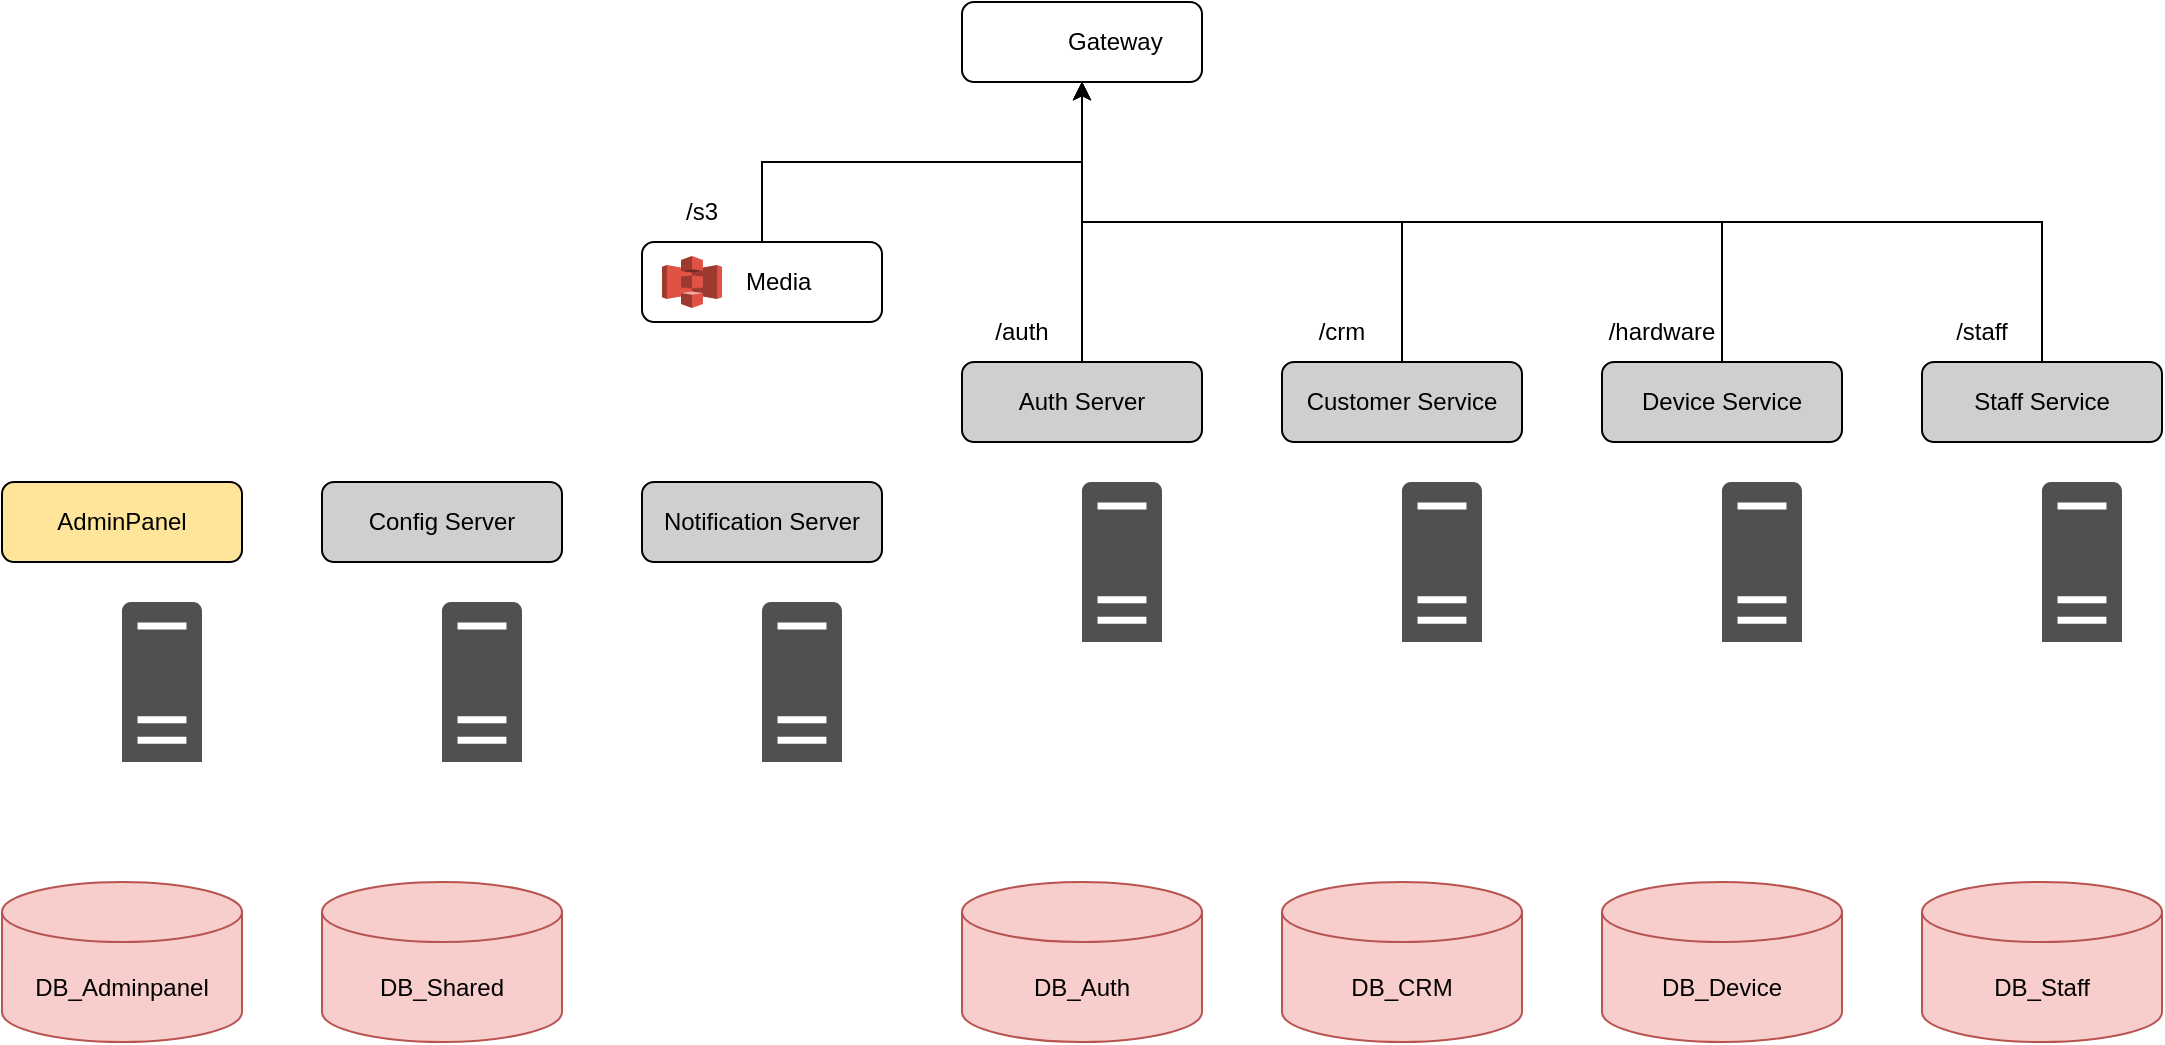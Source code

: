 <mxfile version="24.7.14" pages="3">
  <diagram id="f106602c-feb2-e66a-4537-3a34d633f6aa" name="Backend">
    <mxGraphModel dx="1412" dy="642" grid="1" gridSize="10" guides="1" tooltips="1" connect="1" arrows="1" fold="1" page="1" pageScale="1" pageWidth="1169" pageHeight="827" background="none" math="0" shadow="0">
      <root>
        <mxCell id="0" />
        <mxCell id="1" parent="0" />
        <mxCell id="43L5ap1hN-f6bD0QUk5p-23" value="" style="group" parent="1" vertex="1" connectable="0">
          <mxGeometry x="200" y="700" width="120" height="100" as="geometry" />
        </mxCell>
        <mxCell id="43L5ap1hN-f6bD0QUk5p-24" value="DB_Shared" style="shape=cylinder3;whiteSpace=wrap;html=1;boundedLbl=1;backgroundOutline=1;size=15;fillColor=#f8cecc;strokeColor=#b85450;" parent="43L5ap1hN-f6bD0QUk5p-23" vertex="1">
          <mxGeometry y="20" width="120" height="80" as="geometry" />
        </mxCell>
        <mxCell id="43L5ap1hN-f6bD0QUk5p-25" value="" style="shape=image;verticalLabelPosition=bottom;labelBackgroundColor=default;verticalAlign=top;aspect=fixed;imageAspect=0;image=https://static-00.iconduck.com/assets.00/mysql-original-wordmark-icon-2048x1064-jfbaqrzh.png;container=0;" parent="43L5ap1hN-f6bD0QUk5p-23" vertex="1">
          <mxGeometry x="21.48" width="77.04" height="40" as="geometry" />
        </mxCell>
        <mxCell id="wpemW0vhm0GdFGpqE2XI-9" value="" style="group;fillColor=#FFFFFF;" parent="1" vertex="1" connectable="0">
          <mxGeometry x="360" y="400" width="120" height="40" as="geometry" />
        </mxCell>
        <mxCell id="CWDdZMECSoDCCekiQztZ-1" value="&amp;nbsp; &amp;nbsp; &amp;nbsp;Media" style="rounded=1;whiteSpace=wrap;html=1;fillColor=#FFFFFF;" parent="wpemW0vhm0GdFGpqE2XI-9" vertex="1">
          <mxGeometry width="120" height="40" as="geometry" />
        </mxCell>
        <mxCell id="pXV6c1dllMBKYF-h43EQ-31" value="" style="outlineConnect=0;dashed=0;verticalLabelPosition=bottom;verticalAlign=top;align=center;html=1;shape=mxgraph.aws3.s3;fillColor=#E05243;gradientColor=none;" vertex="1" parent="wpemW0vhm0GdFGpqE2XI-9">
          <mxGeometry x="10" y="7" width="30" height="26" as="geometry" />
        </mxCell>
        <mxCell id="43L5ap1hN-f6bD0QUk5p-32" value="" style="group" parent="1" vertex="1" connectable="0">
          <mxGeometry x="200" y="520" width="120" height="140" as="geometry" />
        </mxCell>
        <mxCell id="xkKTBkhneHixOB8WJE4L-36" value="Config Server" style="rounded=1;whiteSpace=wrap;html=1;container=0;fillColor=#CFCFCF;" parent="43L5ap1hN-f6bD0QUk5p-32" vertex="1">
          <mxGeometry width="120" height="40" as="geometry" />
        </mxCell>
        <mxCell id="xkKTBkhneHixOB8WJE4L-38" value="" style="sketch=0;pointerEvents=1;shadow=0;dashed=0;html=1;strokeColor=none;fillColor=#505050;labelPosition=center;verticalLabelPosition=bottom;verticalAlign=top;outlineConnect=0;align=center;shape=mxgraph.office.servers.server_generic;container=0;" parent="43L5ap1hN-f6bD0QUk5p-32" vertex="1">
          <mxGeometry x="60" y="60" width="40" height="80" as="geometry" />
        </mxCell>
        <mxCell id="xkKTBkhneHixOB8WJE4L-40" value="" style="shape=image;html=1;verticalAlign=top;verticalLabelPosition=bottom;labelBackgroundColor=#ffffff;imageAspect=0;aspect=fixed;image=https://cdn4.iconfinder.com/data/icons/logos-3/568/php-logo-128.png;container=0;" parent="43L5ap1hN-f6bD0QUk5p-32" vertex="1">
          <mxGeometry x="21.88" y="70" width="30" height="30" as="geometry" />
        </mxCell>
        <mxCell id="xkKTBkhneHixOB8WJE4L-60" value="" style="shape=image;html=1;verticalAlign=top;verticalLabelPosition=bottom;labelBackgroundColor=#ffffff;imageAspect=0;aspect=fixed;image=https://cdn3.iconfinder.com/data/icons/popular-services-brands/512/laravel-128.png;container=0;" parent="43L5ap1hN-f6bD0QUk5p-32" vertex="1">
          <mxGeometry x="21.88" y="100" width="30" height="30" as="geometry" />
        </mxCell>
        <mxCell id="wpemW0vhm0GdFGpqE2XI-16" value="" style="group" parent="1" vertex="1" connectable="0">
          <mxGeometry x="520" y="280" width="120" height="40" as="geometry" />
        </mxCell>
        <mxCell id="wpemW0vhm0GdFGpqE2XI-18" value="" style="group" parent="wpemW0vhm0GdFGpqE2XI-16" vertex="1" connectable="0">
          <mxGeometry width="120" height="40" as="geometry" />
        </mxCell>
        <mxCell id="wpemW0vhm0GdFGpqE2XI-15" value="&amp;nbsp; &amp;nbsp; &amp;nbsp; &amp;nbsp; &amp;nbsp; Gateway" style="rounded=1;whiteSpace=wrap;html=1;" parent="wpemW0vhm0GdFGpqE2XI-18" vertex="1">
          <mxGeometry width="120" height="40" as="geometry" />
        </mxCell>
        <mxCell id="wpemW0vhm0GdFGpqE2XI-14" value="" style="shape=image;verticalLabelPosition=bottom;labelBackgroundColor=default;verticalAlign=top;aspect=fixed;imageAspect=0;image=https://cdn-icons-png.flaticon.com/512/2164/2164832.png;" parent="wpemW0vhm0GdFGpqE2XI-18" vertex="1">
          <mxGeometry x="10" y="4.5" width="31" height="31" as="geometry" />
        </mxCell>
        <mxCell id="wpemW0vhm0GdFGpqE2XI-19" style="edgeStyle=orthogonalEdgeStyle;rounded=0;orthogonalLoop=1;jettySize=auto;html=1;exitX=0.5;exitY=0;exitDx=0;exitDy=0;entryX=0.5;entryY=1;entryDx=0;entryDy=0;" parent="1" source="xkKTBkhneHixOB8WJE4L-59" target="wpemW0vhm0GdFGpqE2XI-15" edge="1">
          <mxGeometry relative="1" as="geometry" />
        </mxCell>
        <mxCell id="wpemW0vhm0GdFGpqE2XI-21" style="edgeStyle=orthogonalEdgeStyle;rounded=0;orthogonalLoop=1;jettySize=auto;html=1;entryX=0.5;entryY=1;entryDx=0;entryDy=0;" parent="1" source="xkKTBkhneHixOB8WJE4L-3" target="wpemW0vhm0GdFGpqE2XI-15" edge="1">
          <mxGeometry relative="1" as="geometry">
            <Array as="points">
              <mxPoint x="900" y="390" />
              <mxPoint x="580" y="390" />
            </Array>
          </mxGeometry>
        </mxCell>
        <mxCell id="wpemW0vhm0GdFGpqE2XI-22" style="edgeStyle=orthogonalEdgeStyle;rounded=0;orthogonalLoop=1;jettySize=auto;html=1;exitX=0.5;exitY=0;exitDx=0;exitDy=0;entryX=0.5;entryY=1;entryDx=0;entryDy=0;" parent="1" source="xkKTBkhneHixOB8WJE4L-11" target="wpemW0vhm0GdFGpqE2XI-15" edge="1">
          <mxGeometry relative="1" as="geometry" />
        </mxCell>
        <mxCell id="pXV6c1dllMBKYF-h43EQ-6" value="" style="group" vertex="1" connectable="0" parent="1">
          <mxGeometry x="360" y="520" width="120" height="160" as="geometry" />
        </mxCell>
        <mxCell id="xkKTBkhneHixOB8WJE4L-42" value="" style="group" parent="pXV6c1dllMBKYF-h43EQ-6" vertex="1" connectable="0">
          <mxGeometry width="120" height="140" as="geometry" />
        </mxCell>
        <mxCell id="xkKTBkhneHixOB8WJE4L-43" value="Notification Server" style="rounded=1;whiteSpace=wrap;html=1;fillColor=#CFCFCF;" parent="xkKTBkhneHixOB8WJE4L-42" vertex="1">
          <mxGeometry width="120" height="40" as="geometry" />
        </mxCell>
        <UserObject label="" id="xkKTBkhneHixOB8WJE4L-44">
          <mxCell style="group" parent="xkKTBkhneHixOB8WJE4L-42" vertex="1" connectable="0">
            <mxGeometry x="10" y="60" width="100" height="80" as="geometry" />
          </mxCell>
        </UserObject>
        <mxCell id="xkKTBkhneHixOB8WJE4L-45" value="" style="sketch=0;pointerEvents=1;shadow=0;dashed=0;html=1;strokeColor=none;fillColor=#505050;labelPosition=center;verticalLabelPosition=bottom;verticalAlign=top;outlineConnect=0;align=center;shape=mxgraph.office.servers.server_generic;" parent="xkKTBkhneHixOB8WJE4L-44" vertex="1">
          <mxGeometry x="50" width="40" height="80" as="geometry" />
        </mxCell>
        <mxCell id="xkKTBkhneHixOB8WJE4L-46" value="" style="shape=image;html=1;verticalAlign=top;verticalLabelPosition=bottom;labelBackgroundColor=#ffffff;imageAspect=0;aspect=fixed;image=https://cdn3.iconfinder.com/data/icons/popular-services-brands/512/laravel-128.png" parent="xkKTBkhneHixOB8WJE4L-44" vertex="1">
          <mxGeometry x="11.88" y="44" width="30" height="30" as="geometry" />
        </mxCell>
        <mxCell id="xkKTBkhneHixOB8WJE4L-47" value="" style="shape=image;html=1;verticalAlign=top;verticalLabelPosition=bottom;labelBackgroundColor=#ffffff;imageAspect=0;aspect=fixed;image=https://cdn4.iconfinder.com/data/icons/logos-3/568/php-logo-128.png" parent="xkKTBkhneHixOB8WJE4L-44" vertex="1">
          <mxGeometry x="11.88" y="10" width="30" height="30" as="geometry" />
        </mxCell>
        <mxCell id="pXV6c1dllMBKYF-h43EQ-1" value="" style="shape=image;verticalLabelPosition=bottom;labelBackgroundColor=default;verticalAlign=top;aspect=fixed;imageAspect=0;image=https://static-00.iconduck.com/assets.00/sqlite-icon-2048x909-7nkrc3bm.png;" vertex="1" parent="pXV6c1dllMBKYF-h43EQ-6">
          <mxGeometry x="20" y="140" width="45.03" height="20" as="geometry" />
        </mxCell>
        <mxCell id="43L5ap1hN-f6bD0QUk5p-13" value="" style="group" parent="1" vertex="1" connectable="0">
          <mxGeometry x="520" y="700" width="120.0" height="100" as="geometry" />
        </mxCell>
        <mxCell id="xkKTBkhneHixOB8WJE4L-56" value="DB_Auth" style="shape=cylinder3;whiteSpace=wrap;html=1;boundedLbl=1;backgroundOutline=1;size=15;fillColor=#f8cecc;strokeColor=#b85450;" parent="43L5ap1hN-f6bD0QUk5p-13" vertex="1">
          <mxGeometry y="20" width="120" height="80" as="geometry" />
        </mxCell>
        <mxCell id="43L5ap1hN-f6bD0QUk5p-3" value="" style="shape=image;verticalLabelPosition=bottom;labelBackgroundColor=default;verticalAlign=top;aspect=fixed;imageAspect=0;image=https://cdn-icons-png.flaticon.com/512/5968/5968364.png;" parent="43L5ap1hN-f6bD0QUk5p-13" vertex="1">
          <mxGeometry x="35" width="50" height="50" as="geometry" />
        </mxCell>
        <mxCell id="v0CTncaFIIi6fotuZivB-26" value="" style="group" parent="1" vertex="1" connectable="0">
          <mxGeometry x="680" y="460" width="120" height="140" as="geometry" />
        </mxCell>
        <mxCell id="v0CTncaFIIi6fotuZivB-27" value="Customer Service" style="rounded=1;whiteSpace=wrap;html=1;fillColor=#CFCFCF;" parent="v0CTncaFIIi6fotuZivB-26" vertex="1">
          <mxGeometry width="120" height="40" as="geometry" />
        </mxCell>
        <UserObject label="" id="v0CTncaFIIi6fotuZivB-28">
          <mxCell style="group" parent="v0CTncaFIIi6fotuZivB-26" vertex="1" connectable="0">
            <mxGeometry x="10" y="60" width="100" height="80" as="geometry" />
          </mxCell>
        </UserObject>
        <mxCell id="v0CTncaFIIi6fotuZivB-29" value="" style="sketch=0;pointerEvents=1;shadow=0;dashed=0;html=1;strokeColor=none;fillColor=#505050;labelPosition=center;verticalLabelPosition=bottom;verticalAlign=top;outlineConnect=0;align=center;shape=mxgraph.office.servers.server_generic;" parent="v0CTncaFIIi6fotuZivB-28" vertex="1">
          <mxGeometry x="50" width="40" height="80" as="geometry" />
        </mxCell>
        <mxCell id="v0CTncaFIIi6fotuZivB-30" value="" style="shape=image;html=1;verticalAlign=top;verticalLabelPosition=bottom;labelBackgroundColor=#ffffff;imageAspect=0;aspect=fixed;image=https://cdn3.iconfinder.com/data/icons/popular-services-brands/512/laravel-128.png" parent="v0CTncaFIIi6fotuZivB-28" vertex="1">
          <mxGeometry x="11.88" y="44" width="30" height="30" as="geometry" />
        </mxCell>
        <mxCell id="v0CTncaFIIi6fotuZivB-31" value="" style="shape=image;html=1;verticalAlign=top;verticalLabelPosition=bottom;labelBackgroundColor=#ffffff;imageAspect=0;aspect=fixed;image=https://cdn4.iconfinder.com/data/icons/logos-3/568/php-logo-128.png" parent="v0CTncaFIIi6fotuZivB-28" vertex="1">
          <mxGeometry x="11.88" y="10" width="30" height="30" as="geometry" />
        </mxCell>
        <mxCell id="43L5ap1hN-f6bD0QUk5p-22" value="" style="group" parent="1" vertex="1" connectable="0">
          <mxGeometry x="680" y="700" width="120" height="100" as="geometry" />
        </mxCell>
        <mxCell id="v0CTncaFIIi6fotuZivB-32" value="DB_CRM" style="shape=cylinder3;whiteSpace=wrap;html=1;boundedLbl=1;backgroundOutline=1;size=15;fillColor=#f8cecc;strokeColor=#b85450;" parent="43L5ap1hN-f6bD0QUk5p-22" vertex="1">
          <mxGeometry y="20" width="120" height="80" as="geometry" />
        </mxCell>
        <mxCell id="43L5ap1hN-f6bD0QUk5p-21" value="" style="shape=image;verticalLabelPosition=bottom;labelBackgroundColor=default;verticalAlign=top;aspect=fixed;imageAspect=0;image=https://cdn4.iconfinder.com/data/icons/flat-brand-logo-2/512/oracle-512.png;" parent="43L5ap1hN-f6bD0QUk5p-22" vertex="1">
          <mxGeometry x="25" width="70" height="70" as="geometry" />
        </mxCell>
        <mxCell id="xkKTBkhneHixOB8WJE4L-2" value="" style="group" parent="1" vertex="1" connectable="0">
          <mxGeometry x="840" y="460" width="120" height="140" as="geometry" />
        </mxCell>
        <mxCell id="xkKTBkhneHixOB8WJE4L-3" value="Device Service" style="rounded=1;whiteSpace=wrap;html=1;fillColor=#CFCFCF;" parent="xkKTBkhneHixOB8WJE4L-2" vertex="1">
          <mxGeometry width="120" height="40" as="geometry" />
        </mxCell>
        <UserObject label="" id="xkKTBkhneHixOB8WJE4L-4">
          <mxCell style="group" parent="xkKTBkhneHixOB8WJE4L-2" vertex="1" connectable="0">
            <mxGeometry x="10" y="60" width="100" height="80" as="geometry" />
          </mxCell>
        </UserObject>
        <mxCell id="xkKTBkhneHixOB8WJE4L-5" value="" style="sketch=0;pointerEvents=1;shadow=0;dashed=0;html=1;strokeColor=none;fillColor=#505050;labelPosition=center;verticalLabelPosition=bottom;verticalAlign=top;outlineConnect=0;align=center;shape=mxgraph.office.servers.server_generic;" parent="xkKTBkhneHixOB8WJE4L-4" vertex="1">
          <mxGeometry x="50" width="40" height="80" as="geometry" />
        </mxCell>
        <mxCell id="xkKTBkhneHixOB8WJE4L-6" value="" style="shape=image;html=1;verticalAlign=top;verticalLabelPosition=bottom;labelBackgroundColor=#ffffff;imageAspect=0;aspect=fixed;image=https://cdn3.iconfinder.com/data/icons/popular-services-brands/512/laravel-128.png" parent="xkKTBkhneHixOB8WJE4L-4" vertex="1">
          <mxGeometry x="11.88" y="44" width="30" height="30" as="geometry" />
        </mxCell>
        <mxCell id="xkKTBkhneHixOB8WJE4L-7" value="" style="shape=image;html=1;verticalAlign=top;verticalLabelPosition=bottom;labelBackgroundColor=#ffffff;imageAspect=0;aspect=fixed;image=https://cdn4.iconfinder.com/data/icons/logos-3/568/php-logo-128.png" parent="xkKTBkhneHixOB8WJE4L-4" vertex="1">
          <mxGeometry x="11.88" y="10" width="30" height="30" as="geometry" />
        </mxCell>
        <mxCell id="43L5ap1hN-f6bD0QUk5p-20" value="" style="group" parent="1" vertex="1" connectable="0">
          <mxGeometry x="840" y="700" width="120" height="100" as="geometry" />
        </mxCell>
        <mxCell id="43L5ap1hN-f6bD0QUk5p-18" value="DB_Device" style="shape=cylinder3;whiteSpace=wrap;html=1;boundedLbl=1;backgroundOutline=1;size=15;fillColor=#f8cecc;strokeColor=#b85450;" parent="43L5ap1hN-f6bD0QUk5p-20" vertex="1">
          <mxGeometry y="20" width="120" height="80" as="geometry" />
        </mxCell>
        <mxCell id="43L5ap1hN-f6bD0QUk5p-17" value="" style="shape=image;verticalLabelPosition=bottom;labelBackgroundColor=default;verticalAlign=top;aspect=fixed;imageAspect=0;image=https://cdn-icons-png.flaticon.com/512/5968/5968342.png;" parent="43L5ap1hN-f6bD0QUk5p-20" vertex="1">
          <mxGeometry x="40" y="10" width="40" height="40" as="geometry" />
        </mxCell>
        <mxCell id="xkKTBkhneHixOB8WJE4L-10" value="" style="group" parent="1" vertex="1" connectable="0">
          <mxGeometry x="1000" y="460" width="120" height="140" as="geometry" />
        </mxCell>
        <mxCell id="43L5ap1hN-f6bD0QUk5p-30" value="" style="group" parent="xkKTBkhneHixOB8WJE4L-10" vertex="1" connectable="0">
          <mxGeometry width="120" height="140" as="geometry" />
        </mxCell>
        <mxCell id="xkKTBkhneHixOB8WJE4L-11" value="Staff Service" style="rounded=1;whiteSpace=wrap;html=1;fillColor=#CFCFCF;" parent="43L5ap1hN-f6bD0QUk5p-30" vertex="1">
          <mxGeometry width="120" height="40" as="geometry" />
        </mxCell>
        <UserObject label="" id="xkKTBkhneHixOB8WJE4L-12">
          <mxCell style="group" parent="43L5ap1hN-f6bD0QUk5p-30" vertex="1" connectable="0">
            <mxGeometry x="10" y="60" width="100" height="80" as="geometry" />
          </mxCell>
        </UserObject>
        <mxCell id="xkKTBkhneHixOB8WJE4L-13" value="" style="sketch=0;pointerEvents=1;shadow=0;dashed=0;html=1;strokeColor=none;fillColor=#505050;labelPosition=center;verticalLabelPosition=bottom;verticalAlign=top;outlineConnect=0;align=center;shape=mxgraph.office.servers.server_generic;" parent="xkKTBkhneHixOB8WJE4L-12" vertex="1">
          <mxGeometry x="50" width="40" height="80" as="geometry" />
        </mxCell>
        <mxCell id="xkKTBkhneHixOB8WJE4L-14" value="" style="shape=image;html=1;verticalAlign=top;verticalLabelPosition=bottom;labelBackgroundColor=#ffffff;imageAspect=0;aspect=fixed;image=https://cdn3.iconfinder.com/data/icons/popular-services-brands/512/laravel-128.png" parent="xkKTBkhneHixOB8WJE4L-12" vertex="1">
          <mxGeometry x="11.88" y="44" width="30" height="30" as="geometry" />
        </mxCell>
        <mxCell id="xkKTBkhneHixOB8WJE4L-15" value="" style="shape=image;html=1;verticalAlign=top;verticalLabelPosition=bottom;labelBackgroundColor=#ffffff;imageAspect=0;aspect=fixed;image=https://cdn4.iconfinder.com/data/icons/logos-3/568/php-logo-128.png" parent="xkKTBkhneHixOB8WJE4L-12" vertex="1">
          <mxGeometry x="11.88" y="10" width="30" height="30" as="geometry" />
        </mxCell>
        <mxCell id="43L5ap1hN-f6bD0QUk5p-26" value="" style="group" parent="1" vertex="1" connectable="0">
          <mxGeometry x="1000" y="700" width="120" height="100" as="geometry" />
        </mxCell>
        <mxCell id="43L5ap1hN-f6bD0QUk5p-27" value="DB_Staff" style="shape=cylinder3;whiteSpace=wrap;html=1;boundedLbl=1;backgroundOutline=1;size=15;fillColor=#f8cecc;strokeColor=#b85450;" parent="43L5ap1hN-f6bD0QUk5p-26" vertex="1">
          <mxGeometry y="20" width="120" height="80" as="geometry" />
        </mxCell>
        <mxCell id="43L5ap1hN-f6bD0QUk5p-28" value="" style="shape=image;verticalLabelPosition=bottom;labelBackgroundColor=default;verticalAlign=top;aspect=fixed;imageAspect=0;image=https://cdn-icons-png.flaticon.com/512/5968/5968364.png;" parent="43L5ap1hN-f6bD0QUk5p-26" vertex="1">
          <mxGeometry x="35" width="50" height="50" as="geometry" />
        </mxCell>
        <mxCell id="pXV6c1dllMBKYF-h43EQ-9" value="" style="group" vertex="1" connectable="0" parent="1">
          <mxGeometry x="520" y="460" width="120" height="160" as="geometry" />
        </mxCell>
        <mxCell id="xkKTBkhneHixOB8WJE4L-50" value="" style="group" parent="pXV6c1dllMBKYF-h43EQ-9" vertex="1" connectable="0">
          <mxGeometry width="120" height="140" as="geometry" />
        </mxCell>
        <mxCell id="43L5ap1hN-f6bD0QUk5p-33" value="" style="group" parent="xkKTBkhneHixOB8WJE4L-50" vertex="1" connectable="0">
          <mxGeometry width="120" height="140" as="geometry" />
        </mxCell>
        <UserObject label="" id="xkKTBkhneHixOB8WJE4L-52">
          <mxCell style="group" parent="43L5ap1hN-f6bD0QUk5p-33" vertex="1" connectable="0">
            <mxGeometry x="10" y="60" width="100" height="80" as="geometry" />
          </mxCell>
        </UserObject>
        <mxCell id="xkKTBkhneHixOB8WJE4L-53" value="" style="sketch=0;pointerEvents=1;shadow=0;dashed=0;html=1;strokeColor=none;fillColor=#505050;labelPosition=center;verticalLabelPosition=bottom;verticalAlign=top;outlineConnect=0;align=center;shape=mxgraph.office.servers.server_generic;" parent="xkKTBkhneHixOB8WJE4L-52" vertex="1">
          <mxGeometry x="50" width="40" height="80" as="geometry" />
        </mxCell>
        <mxCell id="xkKTBkhneHixOB8WJE4L-54" value="" style="shape=image;html=1;verticalAlign=top;verticalLabelPosition=bottom;labelBackgroundColor=#ffffff;imageAspect=0;aspect=fixed;image=https://cdn3.iconfinder.com/data/icons/popular-services-brands/512/laravel-128.png" parent="xkKTBkhneHixOB8WJE4L-52" vertex="1">
          <mxGeometry x="11.88" y="44" width="30" height="30" as="geometry" />
        </mxCell>
        <mxCell id="xkKTBkhneHixOB8WJE4L-55" value="" style="shape=image;html=1;verticalAlign=top;verticalLabelPosition=bottom;labelBackgroundColor=#ffffff;imageAspect=0;aspect=fixed;image=https://cdn4.iconfinder.com/data/icons/logos-3/568/php-logo-128.png" parent="xkKTBkhneHixOB8WJE4L-52" vertex="1">
          <mxGeometry x="11.88" y="10" width="30" height="30" as="geometry" />
        </mxCell>
        <mxCell id="xkKTBkhneHixOB8WJE4L-59" value="Auth Server" style="rounded=1;whiteSpace=wrap;html=1;fillColor=#CFCFCF;" parent="43L5ap1hN-f6bD0QUk5p-33" vertex="1">
          <mxGeometry width="120" height="40" as="geometry" />
        </mxCell>
        <mxCell id="pXV6c1dllMBKYF-h43EQ-8" value="" style="shape=image;verticalLabelPosition=bottom;labelBackgroundColor=default;verticalAlign=top;aspect=fixed;imageAspect=0;image=https://static-00.iconduck.com/assets.00/sqlite-icon-2048x909-7nkrc3bm.png;" vertex="1" parent="pXV6c1dllMBKYF-h43EQ-9">
          <mxGeometry x="19" y="140" width="45.03" height="20" as="geometry" />
        </mxCell>
        <mxCell id="pXV6c1dllMBKYF-h43EQ-10" style="edgeStyle=orthogonalEdgeStyle;rounded=0;orthogonalLoop=1;jettySize=auto;html=1;exitX=0.5;exitY=0;exitDx=0;exitDy=0;entryX=0.5;entryY=1;entryDx=0;entryDy=0;" edge="1" parent="1" source="v0CTncaFIIi6fotuZivB-27" target="wpemW0vhm0GdFGpqE2XI-15">
          <mxGeometry relative="1" as="geometry" />
        </mxCell>
        <mxCell id="43L5ap1hN-f6bD0QUk5p-12" value="" style="group" parent="1" vertex="1" connectable="0">
          <mxGeometry x="40" y="700" width="120" height="100" as="geometry" />
        </mxCell>
        <mxCell id="xkKTBkhneHixOB8WJE4L-68" value="DB_Adminpanel" style="shape=cylinder3;whiteSpace=wrap;html=1;boundedLbl=1;backgroundOutline=1;size=15;fillColor=#f8cecc;strokeColor=#b85450;" parent="43L5ap1hN-f6bD0QUk5p-12" vertex="1">
          <mxGeometry y="20" width="120" height="80" as="geometry" />
        </mxCell>
        <mxCell id="43L5ap1hN-f6bD0QUk5p-1" value="" style="shape=image;verticalLabelPosition=bottom;labelBackgroundColor=default;verticalAlign=top;aspect=fixed;imageAspect=0;image=https://static-00.iconduck.com/assets.00/mysql-original-wordmark-icon-2048x1064-jfbaqrzh.png;container=0;" parent="43L5ap1hN-f6bD0QUk5p-12" vertex="1">
          <mxGeometry x="21.48" width="77.04" height="40" as="geometry" />
        </mxCell>
        <mxCell id="43L5ap1hN-f6bD0QUk5p-31" value="" style="group" parent="1" vertex="1" connectable="0">
          <mxGeometry x="40" y="520" width="120" height="140" as="geometry" />
        </mxCell>
        <mxCell id="xkKTBkhneHixOB8WJE4L-63" value="AdminPanel" style="rounded=1;whiteSpace=wrap;html=1;fillColor=#FFE599;" parent="43L5ap1hN-f6bD0QUk5p-31" vertex="1">
          <mxGeometry width="120" height="40" as="geometry" />
        </mxCell>
        <UserObject label="" id="xkKTBkhneHixOB8WJE4L-64">
          <mxCell style="group" parent="43L5ap1hN-f6bD0QUk5p-31" vertex="1" connectable="0">
            <mxGeometry x="10" y="60" width="100" height="80" as="geometry" />
          </mxCell>
        </UserObject>
        <mxCell id="xkKTBkhneHixOB8WJE4L-66" value="" style="shape=image;html=1;verticalAlign=top;verticalLabelPosition=bottom;labelBackgroundColor=#ffffff;imageAspect=0;aspect=fixed;image=https://cdn4.iconfinder.com/data/icons/logos-3/568/php-logo-128.png" parent="xkKTBkhneHixOB8WJE4L-64" vertex="1">
          <mxGeometry x="10" y="10" width="30" height="30" as="geometry" />
        </mxCell>
        <mxCell id="xkKTBkhneHixOB8WJE4L-67" value="" style="shape=image;html=1;verticalAlign=top;verticalLabelPosition=bottom;labelBackgroundColor=#ffffff;imageAspect=0;aspect=fixed;image=https://cdn3.iconfinder.com/data/icons/popular-services-brands/512/laravel-128.png" parent="xkKTBkhneHixOB8WJE4L-64" vertex="1">
          <mxGeometry x="10" y="40" width="30" height="30" as="geometry" />
        </mxCell>
        <mxCell id="wpemW0vhm0GdFGpqE2XI-13" value="" style="sketch=0;pointerEvents=1;shadow=0;dashed=0;html=1;strokeColor=none;fillColor=#505050;labelPosition=center;verticalLabelPosition=bottom;verticalAlign=top;outlineConnect=0;align=center;shape=mxgraph.office.servers.server_generic;" parent="xkKTBkhneHixOB8WJE4L-64" vertex="1">
          <mxGeometry x="50" width="40" height="80" as="geometry" />
        </mxCell>
        <mxCell id="pXV6c1dllMBKYF-h43EQ-26" value="/auth" style="text;html=1;align=center;verticalAlign=middle;whiteSpace=wrap;rounded=0;" vertex="1" parent="1">
          <mxGeometry x="520" y="430" width="60" height="30" as="geometry" />
        </mxCell>
        <mxCell id="pXV6c1dllMBKYF-h43EQ-27" value="/crm" style="text;html=1;align=center;verticalAlign=middle;whiteSpace=wrap;rounded=0;" vertex="1" parent="1">
          <mxGeometry x="680" y="430" width="60" height="30" as="geometry" />
        </mxCell>
        <mxCell id="pXV6c1dllMBKYF-h43EQ-29" value="/hardware" style="text;html=1;align=center;verticalAlign=middle;whiteSpace=wrap;rounded=0;" vertex="1" parent="1">
          <mxGeometry x="840" y="430" width="60" height="30" as="geometry" />
        </mxCell>
        <mxCell id="pXV6c1dllMBKYF-h43EQ-30" value="/staff" style="text;html=1;align=center;verticalAlign=middle;whiteSpace=wrap;rounded=0;" vertex="1" parent="1">
          <mxGeometry x="1000" y="430" width="60" height="30" as="geometry" />
        </mxCell>
        <mxCell id="pXV6c1dllMBKYF-h43EQ-32" style="edgeStyle=orthogonalEdgeStyle;rounded=0;orthogonalLoop=1;jettySize=auto;html=1;entryX=0.5;entryY=1;entryDx=0;entryDy=0;" edge="1" parent="1" source="CWDdZMECSoDCCekiQztZ-1" target="wpemW0vhm0GdFGpqE2XI-15">
          <mxGeometry relative="1" as="geometry">
            <Array as="points">
              <mxPoint x="420" y="360" />
              <mxPoint x="580" y="360" />
            </Array>
          </mxGeometry>
        </mxCell>
        <mxCell id="pXV6c1dllMBKYF-h43EQ-34" value="/s3" style="text;html=1;align=center;verticalAlign=middle;whiteSpace=wrap;rounded=0;" vertex="1" parent="1">
          <mxGeometry x="360" y="370" width="60" height="30" as="geometry" />
        </mxCell>
      </root>
    </mxGraphModel>
  </diagram>
  <diagram id="wZjCUTF8q73ZakTLoRfZ" name="API Gateway">
    <mxGraphModel dx="984" dy="433" grid="1" gridSize="10" guides="1" tooltips="1" connect="1" arrows="1" fold="1" page="1" pageScale="1" pageWidth="850" pageHeight="1100" math="0" shadow="0">
      <root>
        <mxCell id="0" />
        <mxCell id="1" parent="0" />
        <mxCell id="itbTuKBZOuvL5Txidx95-3" value="Customer Service" style="rounded=1;whiteSpace=wrap;html=1;fillColor=#999999;" parent="1" vertex="1">
          <mxGeometry x="280" y="230" width="120" height="40" as="geometry" />
        </mxCell>
        <mxCell id="itbTuKBZOuvL5Txidx95-11" value="Device Service&lt;br&gt;8300" style="rounded=1;whiteSpace=wrap;html=1;" parent="1" vertex="1">
          <mxGeometry x="280" y="130" width="120" height="40" as="geometry" />
        </mxCell>
        <mxCell id="itbTuKBZOuvL5Txidx95-19" value="Staff Service" style="rounded=1;whiteSpace=wrap;html=1;fillColor=#999999;" parent="1" vertex="1">
          <mxGeometry x="280" y="180" width="120" height="40" as="geometry" />
        </mxCell>
        <mxCell id="itbTuKBZOuvL5Txidx95-36" value="Notification Server&lt;br&gt;:8000/notification-server&lt;br style=&quot;border-color: var(--border-color);&quot;&gt;8888" style="rounded=1;whiteSpace=wrap;html=1;fillColor=#f8cecc;strokeColor=#b85450;" parent="1" vertex="1">
          <mxGeometry x="40" y="270" width="160" height="50" as="geometry" />
        </mxCell>
        <mxCell id="itbTuKBZOuvL5Txidx95-60" value="Config Server&lt;br&gt;:8000/config-server&lt;br style=&quot;border-color: var(--border-color);&quot;&gt;8700" style="rounded=1;whiteSpace=wrap;html=1;fillColor=#f8cecc;strokeColor=#b85450;" parent="1" vertex="1">
          <mxGeometry x="40" y="200" width="160" height="50" as="geometry" />
        </mxCell>
        <mxCell id="itbTuKBZOuvL5Txidx95-46" value="Auth Server&lt;br&gt;:8000/auth-server&lt;br&gt;8500" style="rounded=1;whiteSpace=wrap;html=1;fillColor=#f8cecc;strokeColor=#b85450;" parent="1" vertex="1">
          <mxGeometry x="40" y="130" width="160" height="50" as="geometry" />
        </mxCell>
        <mxCell id="itbTuKBZOuvL5Txidx95-49" value="AdminPanel&lt;br&gt;8200" style="rounded=1;whiteSpace=wrap;html=1;" parent="1" vertex="1">
          <mxGeometry x="640" y="40" width="120" height="40" as="geometry" />
        </mxCell>
        <mxCell id="itbTuKBZOuvL5Txidx95-31" value="Website&lt;br&gt;80" style="rounded=1;whiteSpace=wrap;html=1;" parent="1" vertex="1">
          <mxGeometry x="640" y="160" width="120" height="40" as="geometry" />
        </mxCell>
        <mxCell id="itbTuKBZOuvL5Txidx95-26" value="Staff App&lt;br&gt;3030" style="rounded=1;whiteSpace=wrap;html=1;" parent="1" vertex="1">
          <mxGeometry x="480" y="160" width="120" height="40" as="geometry" />
        </mxCell>
        <mxCell id="11gf3nv9ilDiFiaMuEmA-8" style="edgeStyle=orthogonalEdgeStyle;rounded=0;orthogonalLoop=1;jettySize=auto;html=1;entryX=1;entryY=0.5;entryDx=0;entryDy=0;" parent="1" source="HvwcbA_cZl2NOecgoTLC-3" target="itbTuKBZOuvL5Txidx95-46" edge="1">
          <mxGeometry relative="1" as="geometry" />
        </mxCell>
        <mxCell id="11gf3nv9ilDiFiaMuEmA-9" style="edgeStyle=orthogonalEdgeStyle;rounded=0;orthogonalLoop=1;jettySize=auto;html=1;entryX=1;entryY=0.5;entryDx=0;entryDy=0;" parent="1" source="HvwcbA_cZl2NOecgoTLC-3" target="itbTuKBZOuvL5Txidx95-60" edge="1">
          <mxGeometry relative="1" as="geometry" />
        </mxCell>
        <mxCell id="11gf3nv9ilDiFiaMuEmA-10" style="edgeStyle=orthogonalEdgeStyle;rounded=0;orthogonalLoop=1;jettySize=auto;html=1;entryX=1;entryY=0.5;entryDx=0;entryDy=0;" parent="1" source="HvwcbA_cZl2NOecgoTLC-3" target="itbTuKBZOuvL5Txidx95-36" edge="1">
          <mxGeometry relative="1" as="geometry" />
        </mxCell>
        <mxCell id="HvwcbA_cZl2NOecgoTLC-3" value="API Gateway&lt;br&gt;8000" style="rounded=1;whiteSpace=wrap;html=1;fillColor=#FFE599;" parent="1" vertex="1">
          <mxGeometry x="160" y="40" width="120" height="40" as="geometry" />
        </mxCell>
        <mxCell id="HvwcbA_cZl2NOecgoTLC-4" value="phpMyAdmin&lt;br&gt;8900" style="rounded=1;whiteSpace=wrap;html=1;" parent="1" vertex="1">
          <mxGeometry x="480" y="40" width="120" height="40" as="geometry" />
        </mxCell>
      </root>
    </mxGraphModel>
  </diagram>
  <diagram id="tSxx90y2wyvGQ47EcMQz" name="Page-3">
    <mxGraphModel dx="1354" dy="786" grid="1" gridSize="10" guides="1" tooltips="1" connect="1" arrows="1" fold="1" page="1" pageScale="1" pageWidth="850" pageHeight="1100" math="0" shadow="0">
      <root>
        <mxCell id="0" />
        <mxCell id="1" parent="0" />
        <mxCell id="-d2vv3FTKuytWog44XH9-1" value="" style="group" vertex="1" connectable="0" parent="1">
          <mxGeometry x="190" y="30" width="120" height="140" as="geometry" />
        </mxCell>
        <mxCell id="-d2vv3FTKuytWog44XH9-2" value="Staff App" style="rounded=1;whiteSpace=wrap;html=1;" vertex="1" parent="-d2vv3FTKuytWog44XH9-1">
          <mxGeometry width="120" height="40" as="geometry" />
        </mxCell>
        <UserObject label="" id="-d2vv3FTKuytWog44XH9-3">
          <mxCell style="group" vertex="1" connectable="0" parent="-d2vv3FTKuytWog44XH9-1">
            <mxGeometry x="10" y="60" width="100" height="80" as="geometry" />
          </mxCell>
        </UserObject>
        <mxCell id="-d2vv3FTKuytWog44XH9-4" value="" style="sketch=0;pointerEvents=1;shadow=0;dashed=0;html=1;strokeColor=none;fillColor=#505050;labelPosition=center;verticalLabelPosition=bottom;verticalAlign=top;outlineConnect=0;align=center;shape=mxgraph.office.servers.server_generic;" vertex="1" parent="-d2vv3FTKuytWog44XH9-3">
          <mxGeometry x="50" width="40" height="80" as="geometry" />
        </mxCell>
        <mxCell id="-d2vv3FTKuytWog44XH9-5" value="" style="shape=image;html=1;verticalAlign=top;verticalLabelPosition=bottom;labelBackgroundColor=#ffffff;imageAspect=0;aspect=fixed;image=https://cdn4.iconfinder.com/data/icons/logos-3/600/React.js_logo-128.png" vertex="1" parent="-d2vv3FTKuytWog44XH9-3">
          <mxGeometry y="21.51" width="36.99" height="36.99" as="geometry" />
        </mxCell>
        <mxCell id="-d2vv3FTKuytWog44XH9-6" value="" style="group" vertex="1" connectable="0" parent="1">
          <mxGeometry x="50" y="30" width="120" height="140" as="geometry" />
        </mxCell>
        <mxCell id="-d2vv3FTKuytWog44XH9-7" value="Website" style="rounded=1;whiteSpace=wrap;html=1;" vertex="1" parent="-d2vv3FTKuytWog44XH9-6">
          <mxGeometry width="120" height="40" as="geometry" />
        </mxCell>
        <UserObject label="" id="-d2vv3FTKuytWog44XH9-8">
          <mxCell style="group" vertex="1" connectable="0" parent="-d2vv3FTKuytWog44XH9-6">
            <mxGeometry x="10" y="60" width="100" height="80" as="geometry" />
          </mxCell>
        </UserObject>
        <mxCell id="-d2vv3FTKuytWog44XH9-9" value="" style="sketch=0;pointerEvents=1;shadow=0;dashed=0;html=1;strokeColor=none;fillColor=#505050;labelPosition=center;verticalLabelPosition=bottom;verticalAlign=top;outlineConnect=0;align=center;shape=mxgraph.office.servers.server_generic;" vertex="1" parent="-d2vv3FTKuytWog44XH9-8">
          <mxGeometry x="50" width="40" height="80" as="geometry" />
        </mxCell>
        <mxCell id="-d2vv3FTKuytWog44XH9-10" value="" style="shape=image;html=1;verticalAlign=top;verticalLabelPosition=bottom;labelBackgroundColor=#ffffff;imageAspect=0;aspect=fixed;image=https://cdn4.iconfinder.com/data/icons/logos-3/600/React.js_logo-128.png" vertex="1" parent="-d2vv3FTKuytWog44XH9-8">
          <mxGeometry y="21.51" width="36.99" height="36.99" as="geometry" />
        </mxCell>
      </root>
    </mxGraphModel>
  </diagram>
</mxfile>
